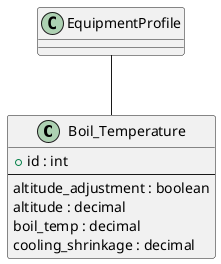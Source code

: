 @startuml

class "Boil_Temperature" as Boil_Temperature {
    + id : int
    --
    altitude_adjustment : boolean
    altitude : decimal
    boil_temp : decimal
    cooling_shrinkage : decimal
}

EquipmentProfile -- Boil_Temperature
@enduml